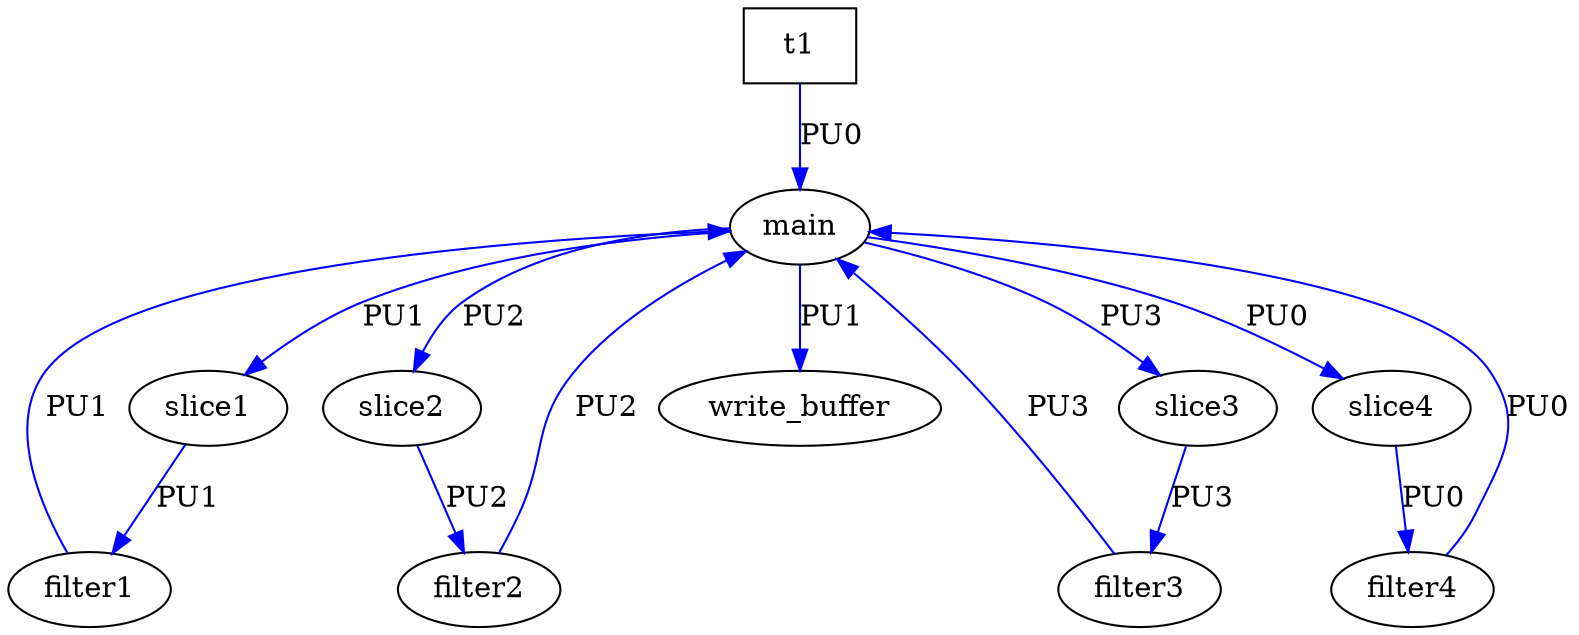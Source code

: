 digraph my_graph {
  overlap = scale;
   main[label="main"];
   slice1[label="slice1"];
   slice2[label="slice2"];
   slice3[label="slice3"];
   slice4[label="slice4"];
   filter1[label="filter1"];
   filter2[label="filter2"];
   filter3[label="filter3"];
   filter4[label="filter4"];
   write_buffer[label="write_buffer"];
   t1[label="t1",shape=box ];
   t1 -> main[label="PU0", color=blue];
   main -> slice1[label="PU1", color=blue];
   main -> slice2[label="PU2", color=blue];
   main -> slice3[label="PU3", color=blue];
   main -> slice4[label="PU0", color=blue];
   slice1 -> filter1[label="PU1", color=blue];
   slice2 -> filter2[label="PU2", color=blue];
   slice3 -> filter3[label="PU3", color=blue];
   slice4 -> filter4[label="PU0", color=blue];
   filter1 -> main[label="PU1", color=blue];
   filter2 -> main[label="PU2", color=blue];
   filter3 -> main[label="PU3", color=blue];
   filter4 -> main[label="PU0", color=blue];
   main -> write_buffer[label="PU1", color=blue];
}
